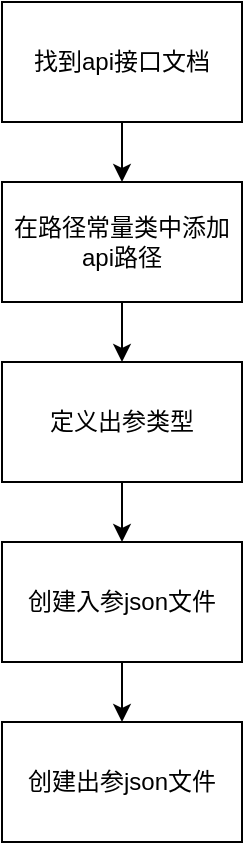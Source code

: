 <mxfile version="13.9.2" type="github">
  <diagram id="G9nLIPtjIvCkd5KBR_jc" name="Page-1">
    <mxGraphModel dx="1422" dy="804" grid="1" gridSize="10" guides="1" tooltips="1" connect="1" arrows="1" fold="1" page="1" pageScale="1" pageWidth="827" pageHeight="1169" math="0" shadow="0">
      <root>
        <mxCell id="0" />
        <mxCell id="1" parent="0" />
        <mxCell id="iSVWFOQklcwFUG7ZpWNp-3" value="" style="edgeStyle=orthogonalEdgeStyle;rounded=0;orthogonalLoop=1;jettySize=auto;html=1;" edge="1" parent="1" source="iSVWFOQklcwFUG7ZpWNp-1" target="iSVWFOQklcwFUG7ZpWNp-2">
          <mxGeometry relative="1" as="geometry" />
        </mxCell>
        <mxCell id="iSVWFOQklcwFUG7ZpWNp-1" value="找到api接口文档" style="rounded=0;whiteSpace=wrap;html=1;" vertex="1" parent="1">
          <mxGeometry x="420" y="200" width="120" height="60" as="geometry" />
        </mxCell>
        <mxCell id="iSVWFOQklcwFUG7ZpWNp-5" value="" style="edgeStyle=orthogonalEdgeStyle;rounded=0;orthogonalLoop=1;jettySize=auto;html=1;" edge="1" parent="1" source="iSVWFOQklcwFUG7ZpWNp-2" target="iSVWFOQklcwFUG7ZpWNp-4">
          <mxGeometry relative="1" as="geometry" />
        </mxCell>
        <mxCell id="iSVWFOQklcwFUG7ZpWNp-2" value="在路径常量类中添加api路径" style="rounded=0;whiteSpace=wrap;html=1;" vertex="1" parent="1">
          <mxGeometry x="420" y="290" width="120" height="60" as="geometry" />
        </mxCell>
        <mxCell id="iSVWFOQklcwFUG7ZpWNp-7" value="" style="edgeStyle=orthogonalEdgeStyle;rounded=0;orthogonalLoop=1;jettySize=auto;html=1;" edge="1" parent="1" source="iSVWFOQklcwFUG7ZpWNp-4" target="iSVWFOQklcwFUG7ZpWNp-6">
          <mxGeometry relative="1" as="geometry" />
        </mxCell>
        <mxCell id="iSVWFOQklcwFUG7ZpWNp-4" value="定义出参类型" style="rounded=0;whiteSpace=wrap;html=1;" vertex="1" parent="1">
          <mxGeometry x="420" y="380" width="120" height="60" as="geometry" />
        </mxCell>
        <mxCell id="iSVWFOQklcwFUG7ZpWNp-9" value="" style="edgeStyle=orthogonalEdgeStyle;rounded=0;orthogonalLoop=1;jettySize=auto;html=1;" edge="1" parent="1" source="iSVWFOQklcwFUG7ZpWNp-6" target="iSVWFOQklcwFUG7ZpWNp-8">
          <mxGeometry relative="1" as="geometry" />
        </mxCell>
        <mxCell id="iSVWFOQklcwFUG7ZpWNp-6" value="创建入参json文件" style="rounded=0;whiteSpace=wrap;html=1;" vertex="1" parent="1">
          <mxGeometry x="420" y="470" width="120" height="60" as="geometry" />
        </mxCell>
        <mxCell id="iSVWFOQklcwFUG7ZpWNp-8" value="创建出参json文件" style="whiteSpace=wrap;html=1;rounded=0;" vertex="1" parent="1">
          <mxGeometry x="420" y="560" width="120" height="60" as="geometry" />
        </mxCell>
      </root>
    </mxGraphModel>
  </diagram>
</mxfile>
